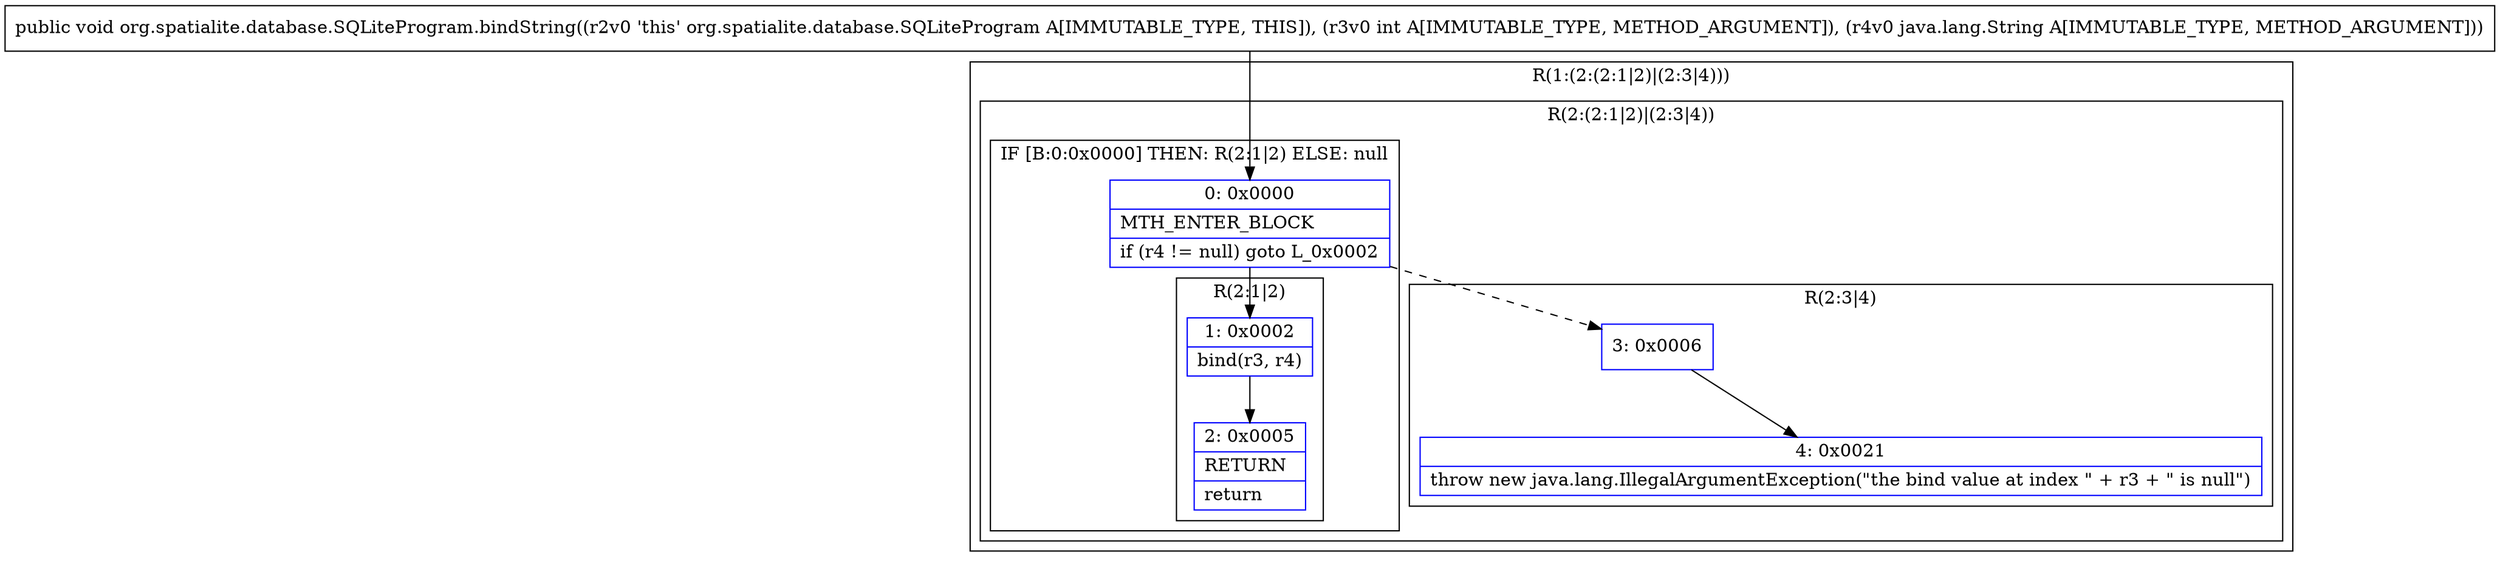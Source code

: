 digraph "CFG fororg.spatialite.database.SQLiteProgram.bindString(ILjava\/lang\/String;)V" {
subgraph cluster_Region_437361953 {
label = "R(1:(2:(2:1|2)|(2:3|4)))";
node [shape=record,color=blue];
subgraph cluster_Region_934362109 {
label = "R(2:(2:1|2)|(2:3|4))";
node [shape=record,color=blue];
subgraph cluster_IfRegion_1366489846 {
label = "IF [B:0:0x0000] THEN: R(2:1|2) ELSE: null";
node [shape=record,color=blue];
Node_0 [shape=record,label="{0\:\ 0x0000|MTH_ENTER_BLOCK\l|if (r4 != null) goto L_0x0002\l}"];
subgraph cluster_Region_1489066295 {
label = "R(2:1|2)";
node [shape=record,color=blue];
Node_1 [shape=record,label="{1\:\ 0x0002|bind(r3, r4)\l}"];
Node_2 [shape=record,label="{2\:\ 0x0005|RETURN\l|return\l}"];
}
}
subgraph cluster_Region_1311719323 {
label = "R(2:3|4)";
node [shape=record,color=blue];
Node_3 [shape=record,label="{3\:\ 0x0006}"];
Node_4 [shape=record,label="{4\:\ 0x0021|throw new java.lang.IllegalArgumentException(\"the bind value at index \" + r3 + \" is null\")\l}"];
}
}
}
MethodNode[shape=record,label="{public void org.spatialite.database.SQLiteProgram.bindString((r2v0 'this' org.spatialite.database.SQLiteProgram A[IMMUTABLE_TYPE, THIS]), (r3v0 int A[IMMUTABLE_TYPE, METHOD_ARGUMENT]), (r4v0 java.lang.String A[IMMUTABLE_TYPE, METHOD_ARGUMENT])) }"];
MethodNode -> Node_0;
Node_0 -> Node_1;
Node_0 -> Node_3[style=dashed];
Node_1 -> Node_2;
Node_3 -> Node_4;
}

